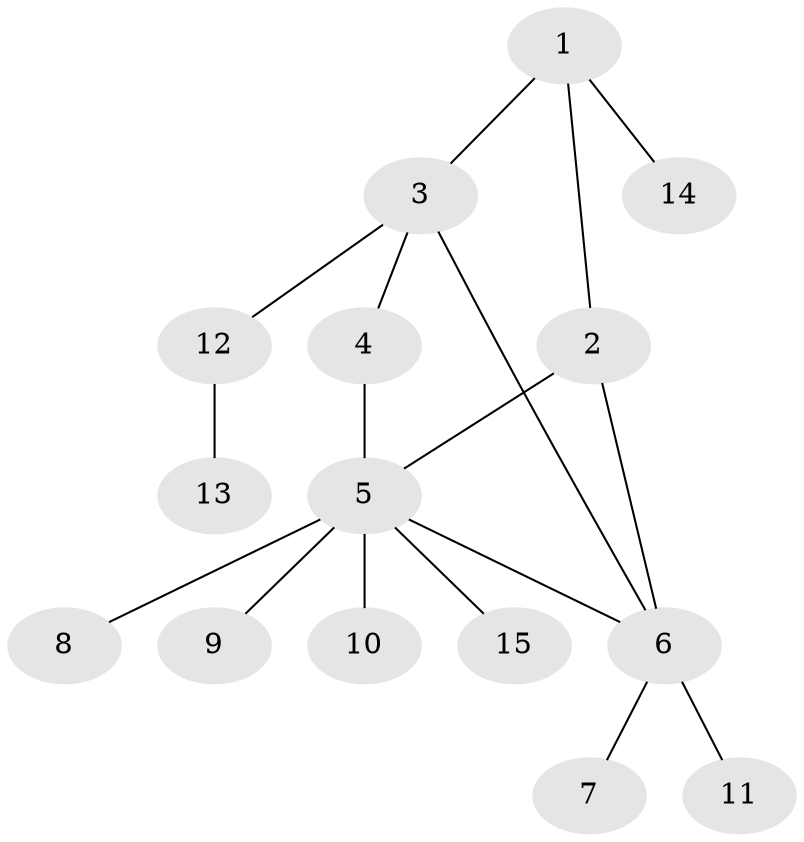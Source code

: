 // original degree distribution, {6: 0.08333333333333333, 8: 0.041666666666666664, 3: 0.08333333333333333, 10: 0.020833333333333332, 4: 0.020833333333333332, 2: 0.16666666666666666, 1: 0.5833333333333334}
// Generated by graph-tools (version 1.1) at 2025/52/03/04/25 22:52:42]
// undirected, 15 vertices, 17 edges
graph export_dot {
  node [color=gray90,style=filled];
  1;
  2;
  3;
  4;
  5;
  6;
  7;
  8;
  9;
  10;
  11;
  12;
  13;
  14;
  15;
  1 -- 2 [weight=1.0];
  1 -- 3 [weight=1.0];
  1 -- 14 [weight=1.0];
  2 -- 5 [weight=2.0];
  2 -- 6 [weight=1.0];
  3 -- 4 [weight=1.0];
  3 -- 6 [weight=1.0];
  3 -- 12 [weight=1.0];
  4 -- 5 [weight=6.0];
  5 -- 6 [weight=1.0];
  5 -- 8 [weight=1.0];
  5 -- 9 [weight=1.0];
  5 -- 10 [weight=5.0];
  5 -- 15 [weight=1.0];
  6 -- 7 [weight=1.0];
  6 -- 11 [weight=1.0];
  12 -- 13 [weight=1.0];
}
